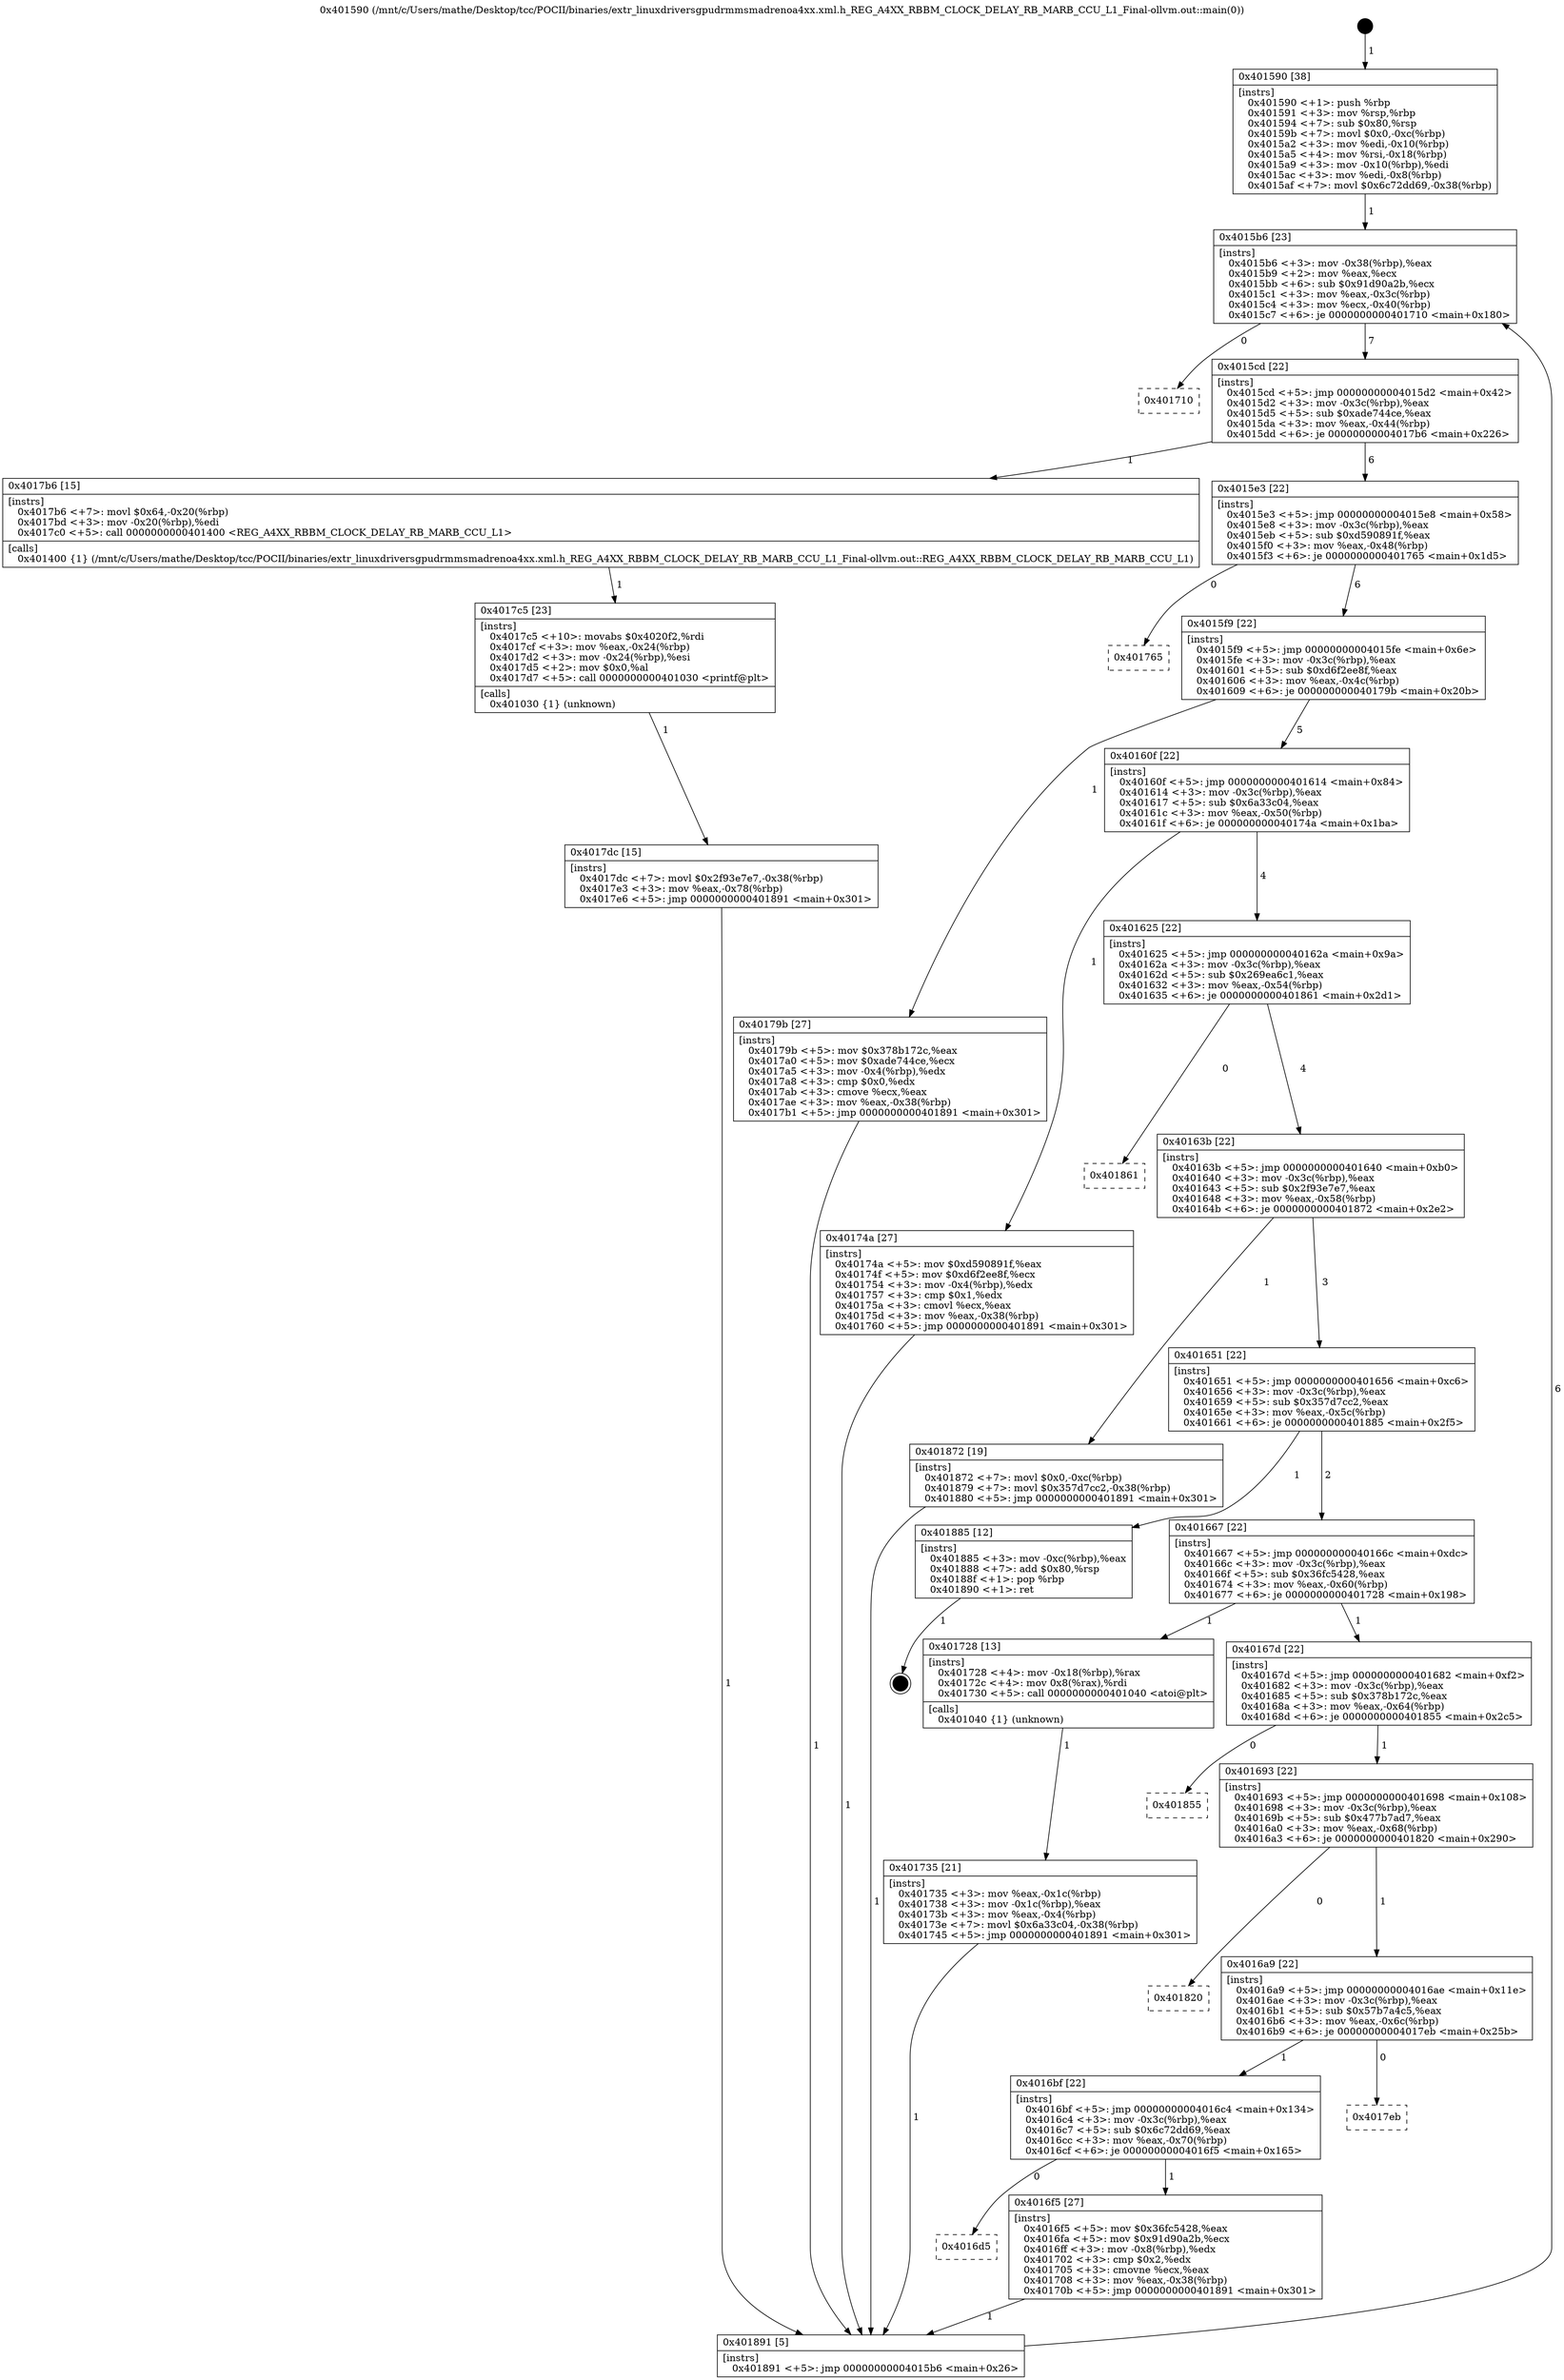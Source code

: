 digraph "0x401590" {
  label = "0x401590 (/mnt/c/Users/mathe/Desktop/tcc/POCII/binaries/extr_linuxdriversgpudrmmsmadrenoa4xx.xml.h_REG_A4XX_RBBM_CLOCK_DELAY_RB_MARB_CCU_L1_Final-ollvm.out::main(0))"
  labelloc = "t"
  node[shape=record]

  Entry [label="",width=0.3,height=0.3,shape=circle,fillcolor=black,style=filled]
  "0x4015b6" [label="{
     0x4015b6 [23]\l
     | [instrs]\l
     &nbsp;&nbsp;0x4015b6 \<+3\>: mov -0x38(%rbp),%eax\l
     &nbsp;&nbsp;0x4015b9 \<+2\>: mov %eax,%ecx\l
     &nbsp;&nbsp;0x4015bb \<+6\>: sub $0x91d90a2b,%ecx\l
     &nbsp;&nbsp;0x4015c1 \<+3\>: mov %eax,-0x3c(%rbp)\l
     &nbsp;&nbsp;0x4015c4 \<+3\>: mov %ecx,-0x40(%rbp)\l
     &nbsp;&nbsp;0x4015c7 \<+6\>: je 0000000000401710 \<main+0x180\>\l
  }"]
  "0x401710" [label="{
     0x401710\l
  }", style=dashed]
  "0x4015cd" [label="{
     0x4015cd [22]\l
     | [instrs]\l
     &nbsp;&nbsp;0x4015cd \<+5\>: jmp 00000000004015d2 \<main+0x42\>\l
     &nbsp;&nbsp;0x4015d2 \<+3\>: mov -0x3c(%rbp),%eax\l
     &nbsp;&nbsp;0x4015d5 \<+5\>: sub $0xade744ce,%eax\l
     &nbsp;&nbsp;0x4015da \<+3\>: mov %eax,-0x44(%rbp)\l
     &nbsp;&nbsp;0x4015dd \<+6\>: je 00000000004017b6 \<main+0x226\>\l
  }"]
  Exit [label="",width=0.3,height=0.3,shape=circle,fillcolor=black,style=filled,peripheries=2]
  "0x4017b6" [label="{
     0x4017b6 [15]\l
     | [instrs]\l
     &nbsp;&nbsp;0x4017b6 \<+7\>: movl $0x64,-0x20(%rbp)\l
     &nbsp;&nbsp;0x4017bd \<+3\>: mov -0x20(%rbp),%edi\l
     &nbsp;&nbsp;0x4017c0 \<+5\>: call 0000000000401400 \<REG_A4XX_RBBM_CLOCK_DELAY_RB_MARB_CCU_L1\>\l
     | [calls]\l
     &nbsp;&nbsp;0x401400 \{1\} (/mnt/c/Users/mathe/Desktop/tcc/POCII/binaries/extr_linuxdriversgpudrmmsmadrenoa4xx.xml.h_REG_A4XX_RBBM_CLOCK_DELAY_RB_MARB_CCU_L1_Final-ollvm.out::REG_A4XX_RBBM_CLOCK_DELAY_RB_MARB_CCU_L1)\l
  }"]
  "0x4015e3" [label="{
     0x4015e3 [22]\l
     | [instrs]\l
     &nbsp;&nbsp;0x4015e3 \<+5\>: jmp 00000000004015e8 \<main+0x58\>\l
     &nbsp;&nbsp;0x4015e8 \<+3\>: mov -0x3c(%rbp),%eax\l
     &nbsp;&nbsp;0x4015eb \<+5\>: sub $0xd590891f,%eax\l
     &nbsp;&nbsp;0x4015f0 \<+3\>: mov %eax,-0x48(%rbp)\l
     &nbsp;&nbsp;0x4015f3 \<+6\>: je 0000000000401765 \<main+0x1d5\>\l
  }"]
  "0x4017dc" [label="{
     0x4017dc [15]\l
     | [instrs]\l
     &nbsp;&nbsp;0x4017dc \<+7\>: movl $0x2f93e7e7,-0x38(%rbp)\l
     &nbsp;&nbsp;0x4017e3 \<+3\>: mov %eax,-0x78(%rbp)\l
     &nbsp;&nbsp;0x4017e6 \<+5\>: jmp 0000000000401891 \<main+0x301\>\l
  }"]
  "0x401765" [label="{
     0x401765\l
  }", style=dashed]
  "0x4015f9" [label="{
     0x4015f9 [22]\l
     | [instrs]\l
     &nbsp;&nbsp;0x4015f9 \<+5\>: jmp 00000000004015fe \<main+0x6e\>\l
     &nbsp;&nbsp;0x4015fe \<+3\>: mov -0x3c(%rbp),%eax\l
     &nbsp;&nbsp;0x401601 \<+5\>: sub $0xd6f2ee8f,%eax\l
     &nbsp;&nbsp;0x401606 \<+3\>: mov %eax,-0x4c(%rbp)\l
     &nbsp;&nbsp;0x401609 \<+6\>: je 000000000040179b \<main+0x20b\>\l
  }"]
  "0x4017c5" [label="{
     0x4017c5 [23]\l
     | [instrs]\l
     &nbsp;&nbsp;0x4017c5 \<+10\>: movabs $0x4020f2,%rdi\l
     &nbsp;&nbsp;0x4017cf \<+3\>: mov %eax,-0x24(%rbp)\l
     &nbsp;&nbsp;0x4017d2 \<+3\>: mov -0x24(%rbp),%esi\l
     &nbsp;&nbsp;0x4017d5 \<+2\>: mov $0x0,%al\l
     &nbsp;&nbsp;0x4017d7 \<+5\>: call 0000000000401030 \<printf@plt\>\l
     | [calls]\l
     &nbsp;&nbsp;0x401030 \{1\} (unknown)\l
  }"]
  "0x40179b" [label="{
     0x40179b [27]\l
     | [instrs]\l
     &nbsp;&nbsp;0x40179b \<+5\>: mov $0x378b172c,%eax\l
     &nbsp;&nbsp;0x4017a0 \<+5\>: mov $0xade744ce,%ecx\l
     &nbsp;&nbsp;0x4017a5 \<+3\>: mov -0x4(%rbp),%edx\l
     &nbsp;&nbsp;0x4017a8 \<+3\>: cmp $0x0,%edx\l
     &nbsp;&nbsp;0x4017ab \<+3\>: cmove %ecx,%eax\l
     &nbsp;&nbsp;0x4017ae \<+3\>: mov %eax,-0x38(%rbp)\l
     &nbsp;&nbsp;0x4017b1 \<+5\>: jmp 0000000000401891 \<main+0x301\>\l
  }"]
  "0x40160f" [label="{
     0x40160f [22]\l
     | [instrs]\l
     &nbsp;&nbsp;0x40160f \<+5\>: jmp 0000000000401614 \<main+0x84\>\l
     &nbsp;&nbsp;0x401614 \<+3\>: mov -0x3c(%rbp),%eax\l
     &nbsp;&nbsp;0x401617 \<+5\>: sub $0x6a33c04,%eax\l
     &nbsp;&nbsp;0x40161c \<+3\>: mov %eax,-0x50(%rbp)\l
     &nbsp;&nbsp;0x40161f \<+6\>: je 000000000040174a \<main+0x1ba\>\l
  }"]
  "0x401735" [label="{
     0x401735 [21]\l
     | [instrs]\l
     &nbsp;&nbsp;0x401735 \<+3\>: mov %eax,-0x1c(%rbp)\l
     &nbsp;&nbsp;0x401738 \<+3\>: mov -0x1c(%rbp),%eax\l
     &nbsp;&nbsp;0x40173b \<+3\>: mov %eax,-0x4(%rbp)\l
     &nbsp;&nbsp;0x40173e \<+7\>: movl $0x6a33c04,-0x38(%rbp)\l
     &nbsp;&nbsp;0x401745 \<+5\>: jmp 0000000000401891 \<main+0x301\>\l
  }"]
  "0x40174a" [label="{
     0x40174a [27]\l
     | [instrs]\l
     &nbsp;&nbsp;0x40174a \<+5\>: mov $0xd590891f,%eax\l
     &nbsp;&nbsp;0x40174f \<+5\>: mov $0xd6f2ee8f,%ecx\l
     &nbsp;&nbsp;0x401754 \<+3\>: mov -0x4(%rbp),%edx\l
     &nbsp;&nbsp;0x401757 \<+3\>: cmp $0x1,%edx\l
     &nbsp;&nbsp;0x40175a \<+3\>: cmovl %ecx,%eax\l
     &nbsp;&nbsp;0x40175d \<+3\>: mov %eax,-0x38(%rbp)\l
     &nbsp;&nbsp;0x401760 \<+5\>: jmp 0000000000401891 \<main+0x301\>\l
  }"]
  "0x401625" [label="{
     0x401625 [22]\l
     | [instrs]\l
     &nbsp;&nbsp;0x401625 \<+5\>: jmp 000000000040162a \<main+0x9a\>\l
     &nbsp;&nbsp;0x40162a \<+3\>: mov -0x3c(%rbp),%eax\l
     &nbsp;&nbsp;0x40162d \<+5\>: sub $0x269ea6c1,%eax\l
     &nbsp;&nbsp;0x401632 \<+3\>: mov %eax,-0x54(%rbp)\l
     &nbsp;&nbsp;0x401635 \<+6\>: je 0000000000401861 \<main+0x2d1\>\l
  }"]
  "0x401590" [label="{
     0x401590 [38]\l
     | [instrs]\l
     &nbsp;&nbsp;0x401590 \<+1\>: push %rbp\l
     &nbsp;&nbsp;0x401591 \<+3\>: mov %rsp,%rbp\l
     &nbsp;&nbsp;0x401594 \<+7\>: sub $0x80,%rsp\l
     &nbsp;&nbsp;0x40159b \<+7\>: movl $0x0,-0xc(%rbp)\l
     &nbsp;&nbsp;0x4015a2 \<+3\>: mov %edi,-0x10(%rbp)\l
     &nbsp;&nbsp;0x4015a5 \<+4\>: mov %rsi,-0x18(%rbp)\l
     &nbsp;&nbsp;0x4015a9 \<+3\>: mov -0x10(%rbp),%edi\l
     &nbsp;&nbsp;0x4015ac \<+3\>: mov %edi,-0x8(%rbp)\l
     &nbsp;&nbsp;0x4015af \<+7\>: movl $0x6c72dd69,-0x38(%rbp)\l
  }"]
  "0x401861" [label="{
     0x401861\l
  }", style=dashed]
  "0x40163b" [label="{
     0x40163b [22]\l
     | [instrs]\l
     &nbsp;&nbsp;0x40163b \<+5\>: jmp 0000000000401640 \<main+0xb0\>\l
     &nbsp;&nbsp;0x401640 \<+3\>: mov -0x3c(%rbp),%eax\l
     &nbsp;&nbsp;0x401643 \<+5\>: sub $0x2f93e7e7,%eax\l
     &nbsp;&nbsp;0x401648 \<+3\>: mov %eax,-0x58(%rbp)\l
     &nbsp;&nbsp;0x40164b \<+6\>: je 0000000000401872 \<main+0x2e2\>\l
  }"]
  "0x401891" [label="{
     0x401891 [5]\l
     | [instrs]\l
     &nbsp;&nbsp;0x401891 \<+5\>: jmp 00000000004015b6 \<main+0x26\>\l
  }"]
  "0x401872" [label="{
     0x401872 [19]\l
     | [instrs]\l
     &nbsp;&nbsp;0x401872 \<+7\>: movl $0x0,-0xc(%rbp)\l
     &nbsp;&nbsp;0x401879 \<+7\>: movl $0x357d7cc2,-0x38(%rbp)\l
     &nbsp;&nbsp;0x401880 \<+5\>: jmp 0000000000401891 \<main+0x301\>\l
  }"]
  "0x401651" [label="{
     0x401651 [22]\l
     | [instrs]\l
     &nbsp;&nbsp;0x401651 \<+5\>: jmp 0000000000401656 \<main+0xc6\>\l
     &nbsp;&nbsp;0x401656 \<+3\>: mov -0x3c(%rbp),%eax\l
     &nbsp;&nbsp;0x401659 \<+5\>: sub $0x357d7cc2,%eax\l
     &nbsp;&nbsp;0x40165e \<+3\>: mov %eax,-0x5c(%rbp)\l
     &nbsp;&nbsp;0x401661 \<+6\>: je 0000000000401885 \<main+0x2f5\>\l
  }"]
  "0x4016d5" [label="{
     0x4016d5\l
  }", style=dashed]
  "0x401885" [label="{
     0x401885 [12]\l
     | [instrs]\l
     &nbsp;&nbsp;0x401885 \<+3\>: mov -0xc(%rbp),%eax\l
     &nbsp;&nbsp;0x401888 \<+7\>: add $0x80,%rsp\l
     &nbsp;&nbsp;0x40188f \<+1\>: pop %rbp\l
     &nbsp;&nbsp;0x401890 \<+1\>: ret\l
  }"]
  "0x401667" [label="{
     0x401667 [22]\l
     | [instrs]\l
     &nbsp;&nbsp;0x401667 \<+5\>: jmp 000000000040166c \<main+0xdc\>\l
     &nbsp;&nbsp;0x40166c \<+3\>: mov -0x3c(%rbp),%eax\l
     &nbsp;&nbsp;0x40166f \<+5\>: sub $0x36fc5428,%eax\l
     &nbsp;&nbsp;0x401674 \<+3\>: mov %eax,-0x60(%rbp)\l
     &nbsp;&nbsp;0x401677 \<+6\>: je 0000000000401728 \<main+0x198\>\l
  }"]
  "0x4016f5" [label="{
     0x4016f5 [27]\l
     | [instrs]\l
     &nbsp;&nbsp;0x4016f5 \<+5\>: mov $0x36fc5428,%eax\l
     &nbsp;&nbsp;0x4016fa \<+5\>: mov $0x91d90a2b,%ecx\l
     &nbsp;&nbsp;0x4016ff \<+3\>: mov -0x8(%rbp),%edx\l
     &nbsp;&nbsp;0x401702 \<+3\>: cmp $0x2,%edx\l
     &nbsp;&nbsp;0x401705 \<+3\>: cmovne %ecx,%eax\l
     &nbsp;&nbsp;0x401708 \<+3\>: mov %eax,-0x38(%rbp)\l
     &nbsp;&nbsp;0x40170b \<+5\>: jmp 0000000000401891 \<main+0x301\>\l
  }"]
  "0x401728" [label="{
     0x401728 [13]\l
     | [instrs]\l
     &nbsp;&nbsp;0x401728 \<+4\>: mov -0x18(%rbp),%rax\l
     &nbsp;&nbsp;0x40172c \<+4\>: mov 0x8(%rax),%rdi\l
     &nbsp;&nbsp;0x401730 \<+5\>: call 0000000000401040 \<atoi@plt\>\l
     | [calls]\l
     &nbsp;&nbsp;0x401040 \{1\} (unknown)\l
  }"]
  "0x40167d" [label="{
     0x40167d [22]\l
     | [instrs]\l
     &nbsp;&nbsp;0x40167d \<+5\>: jmp 0000000000401682 \<main+0xf2\>\l
     &nbsp;&nbsp;0x401682 \<+3\>: mov -0x3c(%rbp),%eax\l
     &nbsp;&nbsp;0x401685 \<+5\>: sub $0x378b172c,%eax\l
     &nbsp;&nbsp;0x40168a \<+3\>: mov %eax,-0x64(%rbp)\l
     &nbsp;&nbsp;0x40168d \<+6\>: je 0000000000401855 \<main+0x2c5\>\l
  }"]
  "0x4016bf" [label="{
     0x4016bf [22]\l
     | [instrs]\l
     &nbsp;&nbsp;0x4016bf \<+5\>: jmp 00000000004016c4 \<main+0x134\>\l
     &nbsp;&nbsp;0x4016c4 \<+3\>: mov -0x3c(%rbp),%eax\l
     &nbsp;&nbsp;0x4016c7 \<+5\>: sub $0x6c72dd69,%eax\l
     &nbsp;&nbsp;0x4016cc \<+3\>: mov %eax,-0x70(%rbp)\l
     &nbsp;&nbsp;0x4016cf \<+6\>: je 00000000004016f5 \<main+0x165\>\l
  }"]
  "0x401855" [label="{
     0x401855\l
  }", style=dashed]
  "0x401693" [label="{
     0x401693 [22]\l
     | [instrs]\l
     &nbsp;&nbsp;0x401693 \<+5\>: jmp 0000000000401698 \<main+0x108\>\l
     &nbsp;&nbsp;0x401698 \<+3\>: mov -0x3c(%rbp),%eax\l
     &nbsp;&nbsp;0x40169b \<+5\>: sub $0x477b7ad7,%eax\l
     &nbsp;&nbsp;0x4016a0 \<+3\>: mov %eax,-0x68(%rbp)\l
     &nbsp;&nbsp;0x4016a3 \<+6\>: je 0000000000401820 \<main+0x290\>\l
  }"]
  "0x4017eb" [label="{
     0x4017eb\l
  }", style=dashed]
  "0x401820" [label="{
     0x401820\l
  }", style=dashed]
  "0x4016a9" [label="{
     0x4016a9 [22]\l
     | [instrs]\l
     &nbsp;&nbsp;0x4016a9 \<+5\>: jmp 00000000004016ae \<main+0x11e\>\l
     &nbsp;&nbsp;0x4016ae \<+3\>: mov -0x3c(%rbp),%eax\l
     &nbsp;&nbsp;0x4016b1 \<+5\>: sub $0x57b7a4c5,%eax\l
     &nbsp;&nbsp;0x4016b6 \<+3\>: mov %eax,-0x6c(%rbp)\l
     &nbsp;&nbsp;0x4016b9 \<+6\>: je 00000000004017eb \<main+0x25b\>\l
  }"]
  Entry -> "0x401590" [label=" 1"]
  "0x4015b6" -> "0x401710" [label=" 0"]
  "0x4015b6" -> "0x4015cd" [label=" 7"]
  "0x401885" -> Exit [label=" 1"]
  "0x4015cd" -> "0x4017b6" [label=" 1"]
  "0x4015cd" -> "0x4015e3" [label=" 6"]
  "0x401872" -> "0x401891" [label=" 1"]
  "0x4015e3" -> "0x401765" [label=" 0"]
  "0x4015e3" -> "0x4015f9" [label=" 6"]
  "0x4017dc" -> "0x401891" [label=" 1"]
  "0x4015f9" -> "0x40179b" [label=" 1"]
  "0x4015f9" -> "0x40160f" [label=" 5"]
  "0x4017c5" -> "0x4017dc" [label=" 1"]
  "0x40160f" -> "0x40174a" [label=" 1"]
  "0x40160f" -> "0x401625" [label=" 4"]
  "0x4017b6" -> "0x4017c5" [label=" 1"]
  "0x401625" -> "0x401861" [label=" 0"]
  "0x401625" -> "0x40163b" [label=" 4"]
  "0x40179b" -> "0x401891" [label=" 1"]
  "0x40163b" -> "0x401872" [label=" 1"]
  "0x40163b" -> "0x401651" [label=" 3"]
  "0x40174a" -> "0x401891" [label=" 1"]
  "0x401651" -> "0x401885" [label=" 1"]
  "0x401651" -> "0x401667" [label=" 2"]
  "0x401735" -> "0x401891" [label=" 1"]
  "0x401667" -> "0x401728" [label=" 1"]
  "0x401667" -> "0x40167d" [label=" 1"]
  "0x401728" -> "0x401735" [label=" 1"]
  "0x40167d" -> "0x401855" [label=" 0"]
  "0x40167d" -> "0x401693" [label=" 1"]
  "0x401590" -> "0x4015b6" [label=" 1"]
  "0x401693" -> "0x401820" [label=" 0"]
  "0x401693" -> "0x4016a9" [label=" 1"]
  "0x4016f5" -> "0x401891" [label=" 1"]
  "0x4016a9" -> "0x4017eb" [label=" 0"]
  "0x4016a9" -> "0x4016bf" [label=" 1"]
  "0x401891" -> "0x4015b6" [label=" 6"]
  "0x4016bf" -> "0x4016f5" [label=" 1"]
  "0x4016bf" -> "0x4016d5" [label=" 0"]
}

